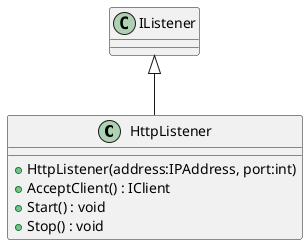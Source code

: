 @startuml
class HttpListener {
    + HttpListener(address:IPAddress, port:int)
    + AcceptClient() : IClient
    + Start() : void
    + Stop() : void
}
IListener <|-- HttpListener
@enduml

